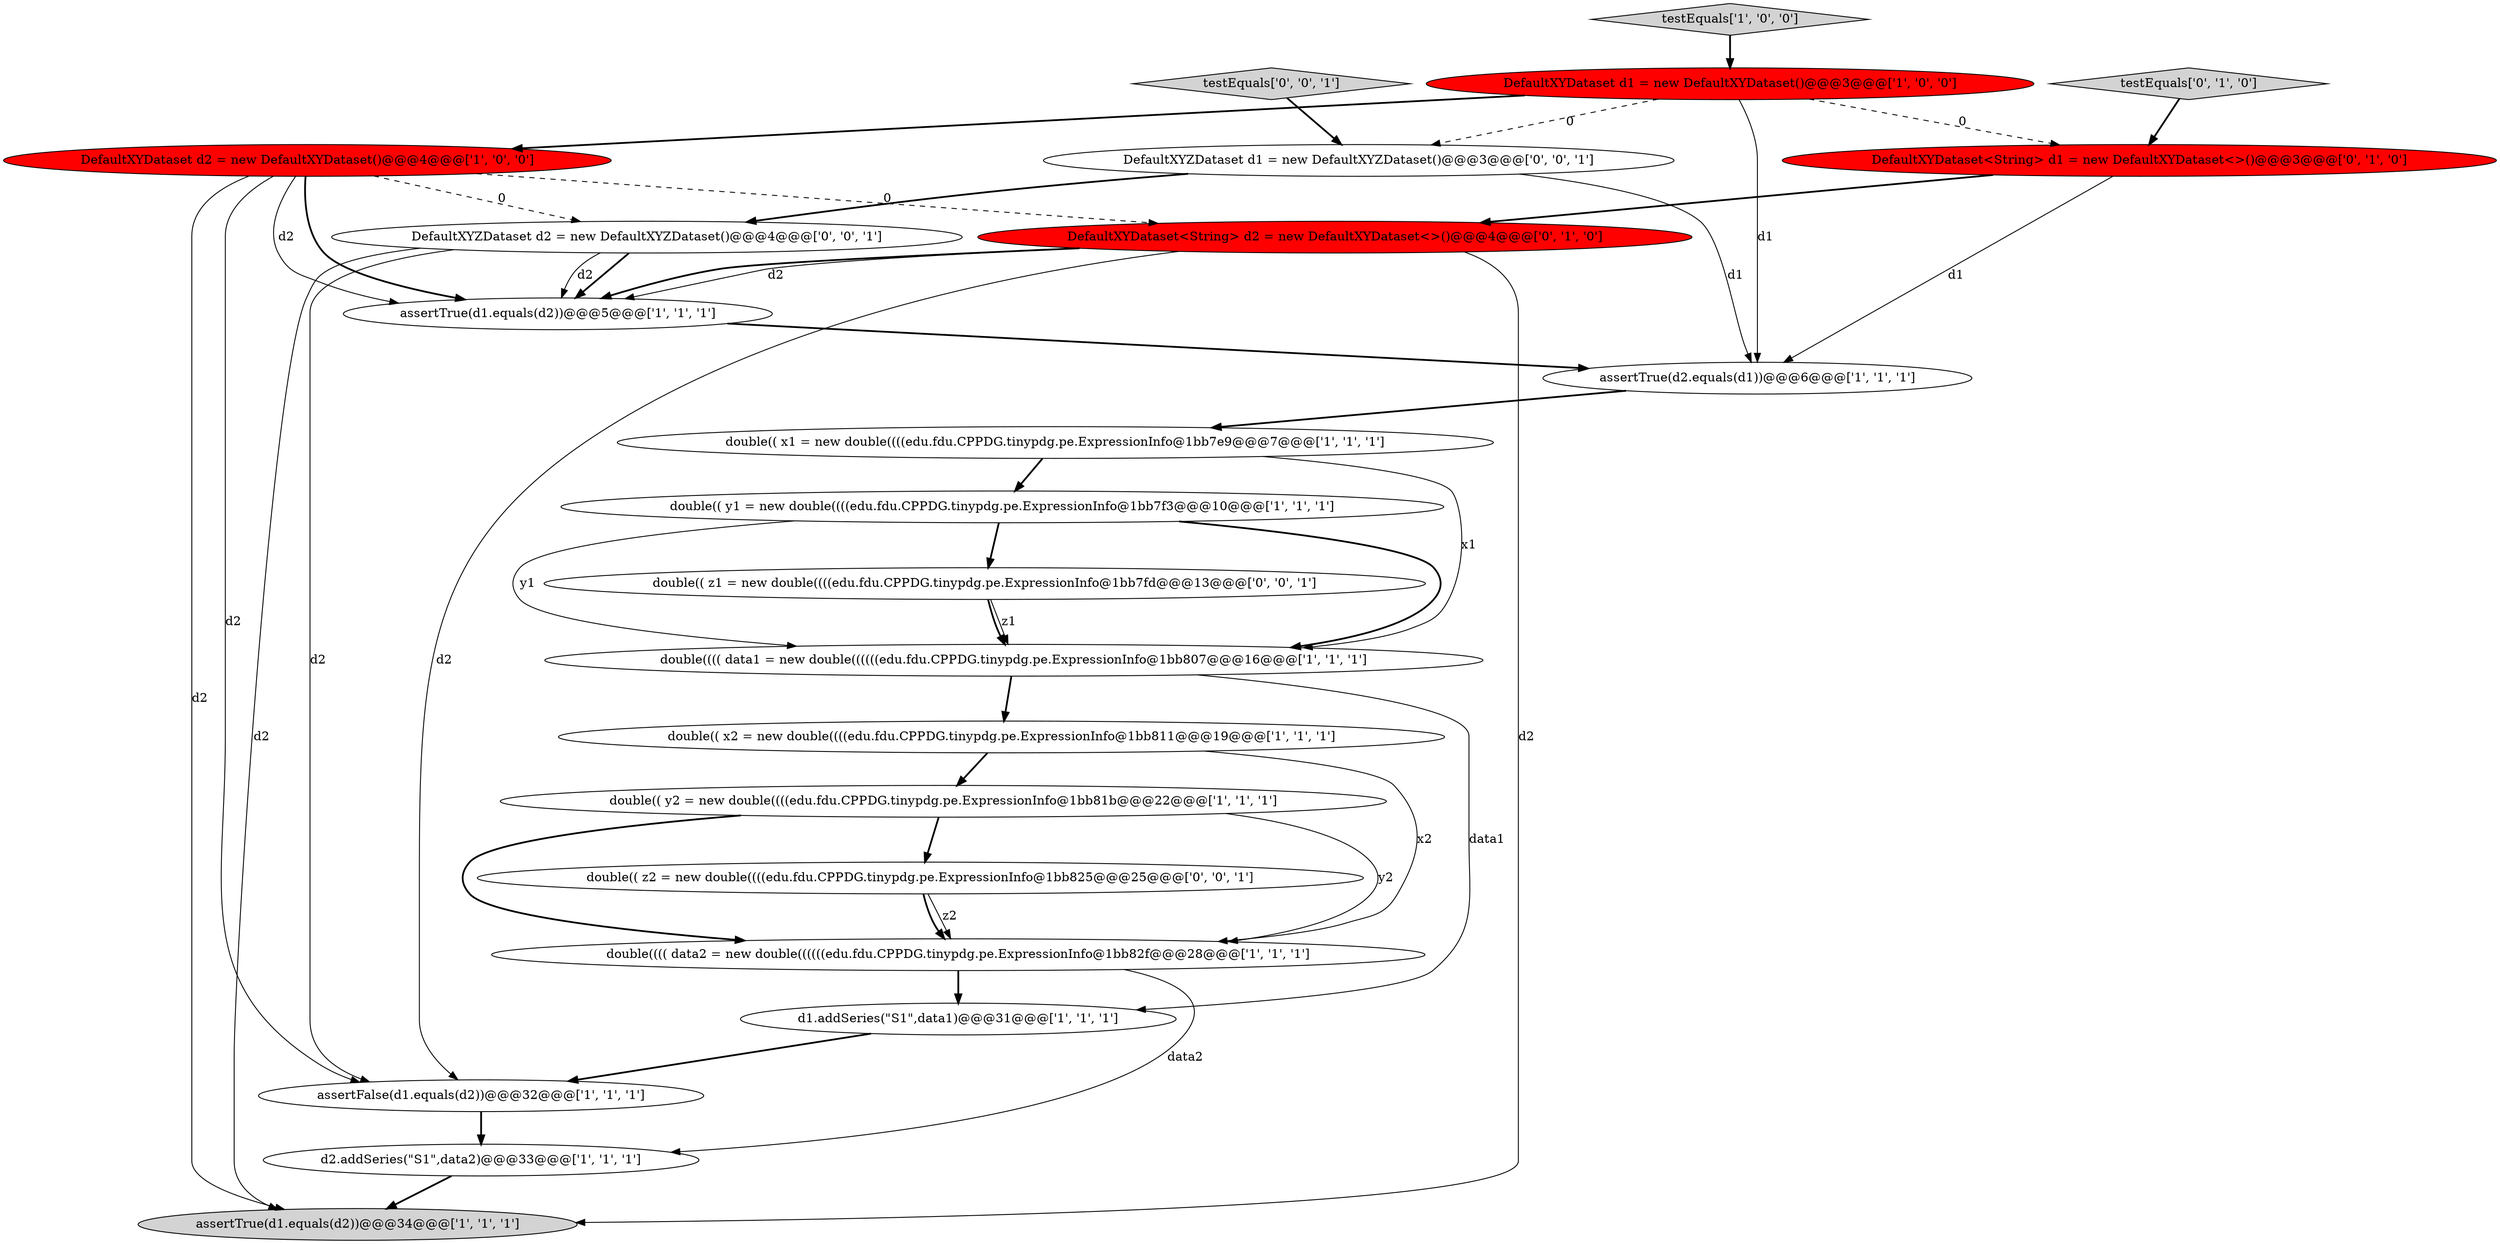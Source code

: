 digraph {
9 [style = filled, label = "DefaultXYDataset d1 = new DefaultXYDataset()@@@3@@@['1', '0', '0']", fillcolor = red, shape = ellipse image = "AAA1AAABBB1BBB"];
21 [style = filled, label = "DefaultXYZDataset d2 = new DefaultXYZDataset()@@@4@@@['0', '0', '1']", fillcolor = white, shape = ellipse image = "AAA0AAABBB3BBB"];
0 [style = filled, label = "assertTrue(d1.equals(d2))@@@34@@@['1', '1', '1']", fillcolor = lightgray, shape = ellipse image = "AAA0AAABBB1BBB"];
5 [style = filled, label = "double(( x1 = new double((((edu.fdu.CPPDG.tinypdg.pe.ExpressionInfo@1bb7e9@@@7@@@['1', '1', '1']", fillcolor = white, shape = ellipse image = "AAA0AAABBB1BBB"];
1 [style = filled, label = "assertTrue(d2.equals(d1))@@@6@@@['1', '1', '1']", fillcolor = white, shape = ellipse image = "AAA0AAABBB1BBB"];
12 [style = filled, label = "double(((( data2 = new double((((((edu.fdu.CPPDG.tinypdg.pe.ExpressionInfo@1bb82f@@@28@@@['1', '1', '1']", fillcolor = white, shape = ellipse image = "AAA0AAABBB1BBB"];
6 [style = filled, label = "assertTrue(d1.equals(d2))@@@5@@@['1', '1', '1']", fillcolor = white, shape = ellipse image = "AAA0AAABBB1BBB"];
15 [style = filled, label = "DefaultXYDataset<String> d2 = new DefaultXYDataset<>()@@@4@@@['0', '1', '0']", fillcolor = red, shape = ellipse image = "AAA1AAABBB2BBB"];
19 [style = filled, label = "testEquals['0', '0', '1']", fillcolor = lightgray, shape = diamond image = "AAA0AAABBB3BBB"];
16 [style = filled, label = "DefaultXYDataset<String> d1 = new DefaultXYDataset<>()@@@3@@@['0', '1', '0']", fillcolor = red, shape = ellipse image = "AAA1AAABBB2BBB"];
17 [style = filled, label = "testEquals['0', '1', '0']", fillcolor = lightgray, shape = diamond image = "AAA0AAABBB2BBB"];
20 [style = filled, label = "DefaultXYZDataset d1 = new DefaultXYZDataset()@@@3@@@['0', '0', '1']", fillcolor = white, shape = ellipse image = "AAA0AAABBB3BBB"];
10 [style = filled, label = "d2.addSeries(\"S1\",data2)@@@33@@@['1', '1', '1']", fillcolor = white, shape = ellipse image = "AAA0AAABBB1BBB"];
22 [style = filled, label = "double(( z2 = new double((((edu.fdu.CPPDG.tinypdg.pe.ExpressionInfo@1bb825@@@25@@@['0', '0', '1']", fillcolor = white, shape = ellipse image = "AAA0AAABBB3BBB"];
14 [style = filled, label = "double(( x2 = new double((((edu.fdu.CPPDG.tinypdg.pe.ExpressionInfo@1bb811@@@19@@@['1', '1', '1']", fillcolor = white, shape = ellipse image = "AAA0AAABBB1BBB"];
13 [style = filled, label = "assertFalse(d1.equals(d2))@@@32@@@['1', '1', '1']", fillcolor = white, shape = ellipse image = "AAA0AAABBB1BBB"];
3 [style = filled, label = "testEquals['1', '0', '0']", fillcolor = lightgray, shape = diamond image = "AAA0AAABBB1BBB"];
4 [style = filled, label = "double(((( data1 = new double((((((edu.fdu.CPPDG.tinypdg.pe.ExpressionInfo@1bb807@@@16@@@['1', '1', '1']", fillcolor = white, shape = ellipse image = "AAA0AAABBB1BBB"];
11 [style = filled, label = "double(( y2 = new double((((edu.fdu.CPPDG.tinypdg.pe.ExpressionInfo@1bb81b@@@22@@@['1', '1', '1']", fillcolor = white, shape = ellipse image = "AAA0AAABBB1BBB"];
2 [style = filled, label = "double(( y1 = new double((((edu.fdu.CPPDG.tinypdg.pe.ExpressionInfo@1bb7f3@@@10@@@['1', '1', '1']", fillcolor = white, shape = ellipse image = "AAA0AAABBB1BBB"];
8 [style = filled, label = "d1.addSeries(\"S1\",data1)@@@31@@@['1', '1', '1']", fillcolor = white, shape = ellipse image = "AAA0AAABBB1BBB"];
18 [style = filled, label = "double(( z1 = new double((((edu.fdu.CPPDG.tinypdg.pe.ExpressionInfo@1bb7fd@@@13@@@['0', '0', '1']", fillcolor = white, shape = ellipse image = "AAA0AAABBB3BBB"];
7 [style = filled, label = "DefaultXYDataset d2 = new DefaultXYDataset()@@@4@@@['1', '0', '0']", fillcolor = red, shape = ellipse image = "AAA1AAABBB1BBB"];
1->5 [style = bold, label=""];
9->20 [style = dashed, label="0"];
13->10 [style = bold, label=""];
16->15 [style = bold, label=""];
4->14 [style = bold, label=""];
9->16 [style = dashed, label="0"];
7->21 [style = dashed, label="0"];
16->1 [style = solid, label="d1"];
21->6 [style = bold, label=""];
21->6 [style = solid, label="d2"];
19->20 [style = bold, label=""];
4->8 [style = solid, label="data1"];
2->18 [style = bold, label=""];
15->13 [style = solid, label="d2"];
11->12 [style = bold, label=""];
15->6 [style = bold, label=""];
7->6 [style = solid, label="d2"];
22->12 [style = solid, label="z2"];
9->7 [style = bold, label=""];
5->4 [style = solid, label="x1"];
2->4 [style = bold, label=""];
7->13 [style = solid, label="d2"];
12->10 [style = solid, label="data2"];
20->21 [style = bold, label=""];
3->9 [style = bold, label=""];
6->1 [style = bold, label=""];
15->0 [style = solid, label="d2"];
5->2 [style = bold, label=""];
18->4 [style = bold, label=""];
2->4 [style = solid, label="y1"];
12->8 [style = bold, label=""];
22->12 [style = bold, label=""];
14->12 [style = solid, label="x2"];
9->1 [style = solid, label="d1"];
10->0 [style = bold, label=""];
7->6 [style = bold, label=""];
11->22 [style = bold, label=""];
7->15 [style = dashed, label="0"];
21->0 [style = solid, label="d2"];
18->4 [style = solid, label="z1"];
21->13 [style = solid, label="d2"];
14->11 [style = bold, label=""];
15->6 [style = solid, label="d2"];
20->1 [style = solid, label="d1"];
11->12 [style = solid, label="y2"];
17->16 [style = bold, label=""];
8->13 [style = bold, label=""];
7->0 [style = solid, label="d2"];
}
